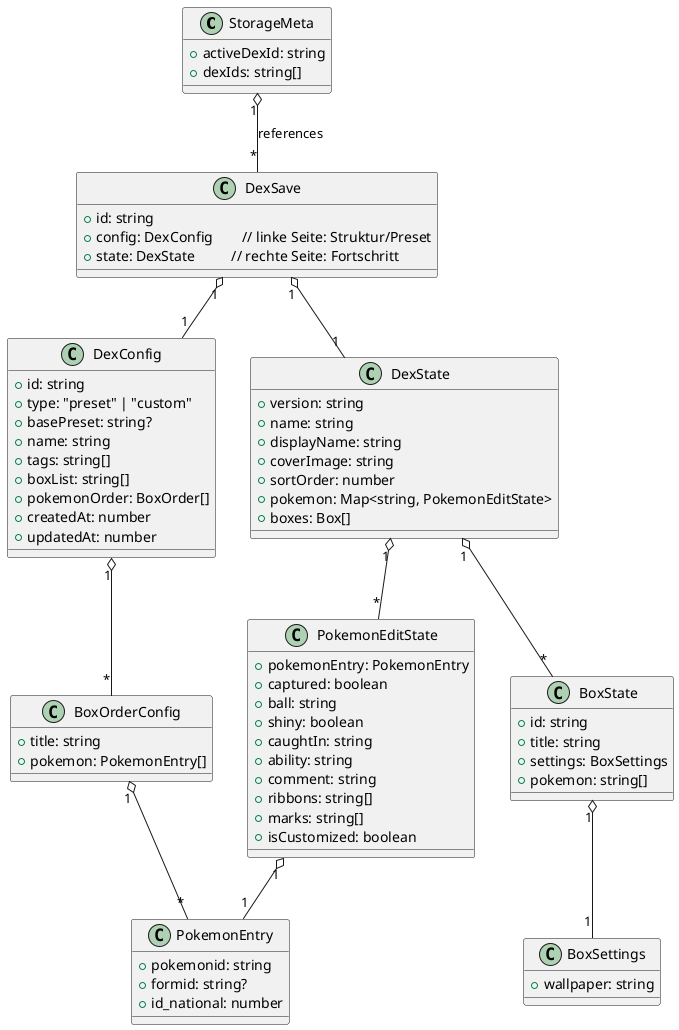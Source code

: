 @startuml
class StorageMeta {
  +activeDexId: string
  +dexIds: string[]
}

class DexSave {
  +id: string
  +config: DexConfig        // linke Seite: Struktur/Preset
  +state: DexState          // rechte Seite: Fortschritt
}

' ---- Linke Seite: Struktur des Pokedex ----
class DexConfig {
  +id: string
  +type: "preset" | "custom"
  +basePreset: string?
  +name: string
  +tags: string[]
  +boxList: string[]
  +pokemonOrder: BoxOrder[]
  +createdAt: number
  +updatedAt: number
}

class BoxOrderConfig {
  +title: string
  +pokemon: PokemonEntry[]
}

class PokemonEntry {
  +pokemonid: string
  +formid: string?
  +id_national: number
}

' ---- Rechte Seite: User State ----
class DexState {
  +version: string
  +name: string
  +displayName: string
  +coverImage: string
  +sortOrder: number
  +pokemon: Map<string, PokemonEditState>
  +boxes: Box[]
}

class PokemonEditState {
  +pokemonEntry: PokemonEntry
  +captured: boolean
  +ball: string
  +shiny: boolean
  +caughtIn: string
  +ability: string
  +comment: string
  +ribbons: string[]
  +marks: string[]
  +isCustomized: boolean
}

class BoxState {
  +id: string
  +title: string
  +settings: BoxSettings
  +pokemon: string[]
}

class BoxSettings {
  +wallpaper: string
}

' ---- Beziehungen ----
StorageMeta "1" o-- "*" DexSave : references
DexSave "1" o-- "1" DexConfig
DexSave "1" o-- "1" DexState
DexConfig "1" o-- "*" BoxOrderConfig
BoxOrderConfig "1" o-- "*" PokemonEntry
DexState "1" o-- "*" PokemonEditState
DexState "1" o-- "*" BoxState
BoxState "1" o-- "1" BoxSettings
PokemonEditState "1" o-- "1" PokemonEntry
@enduml
